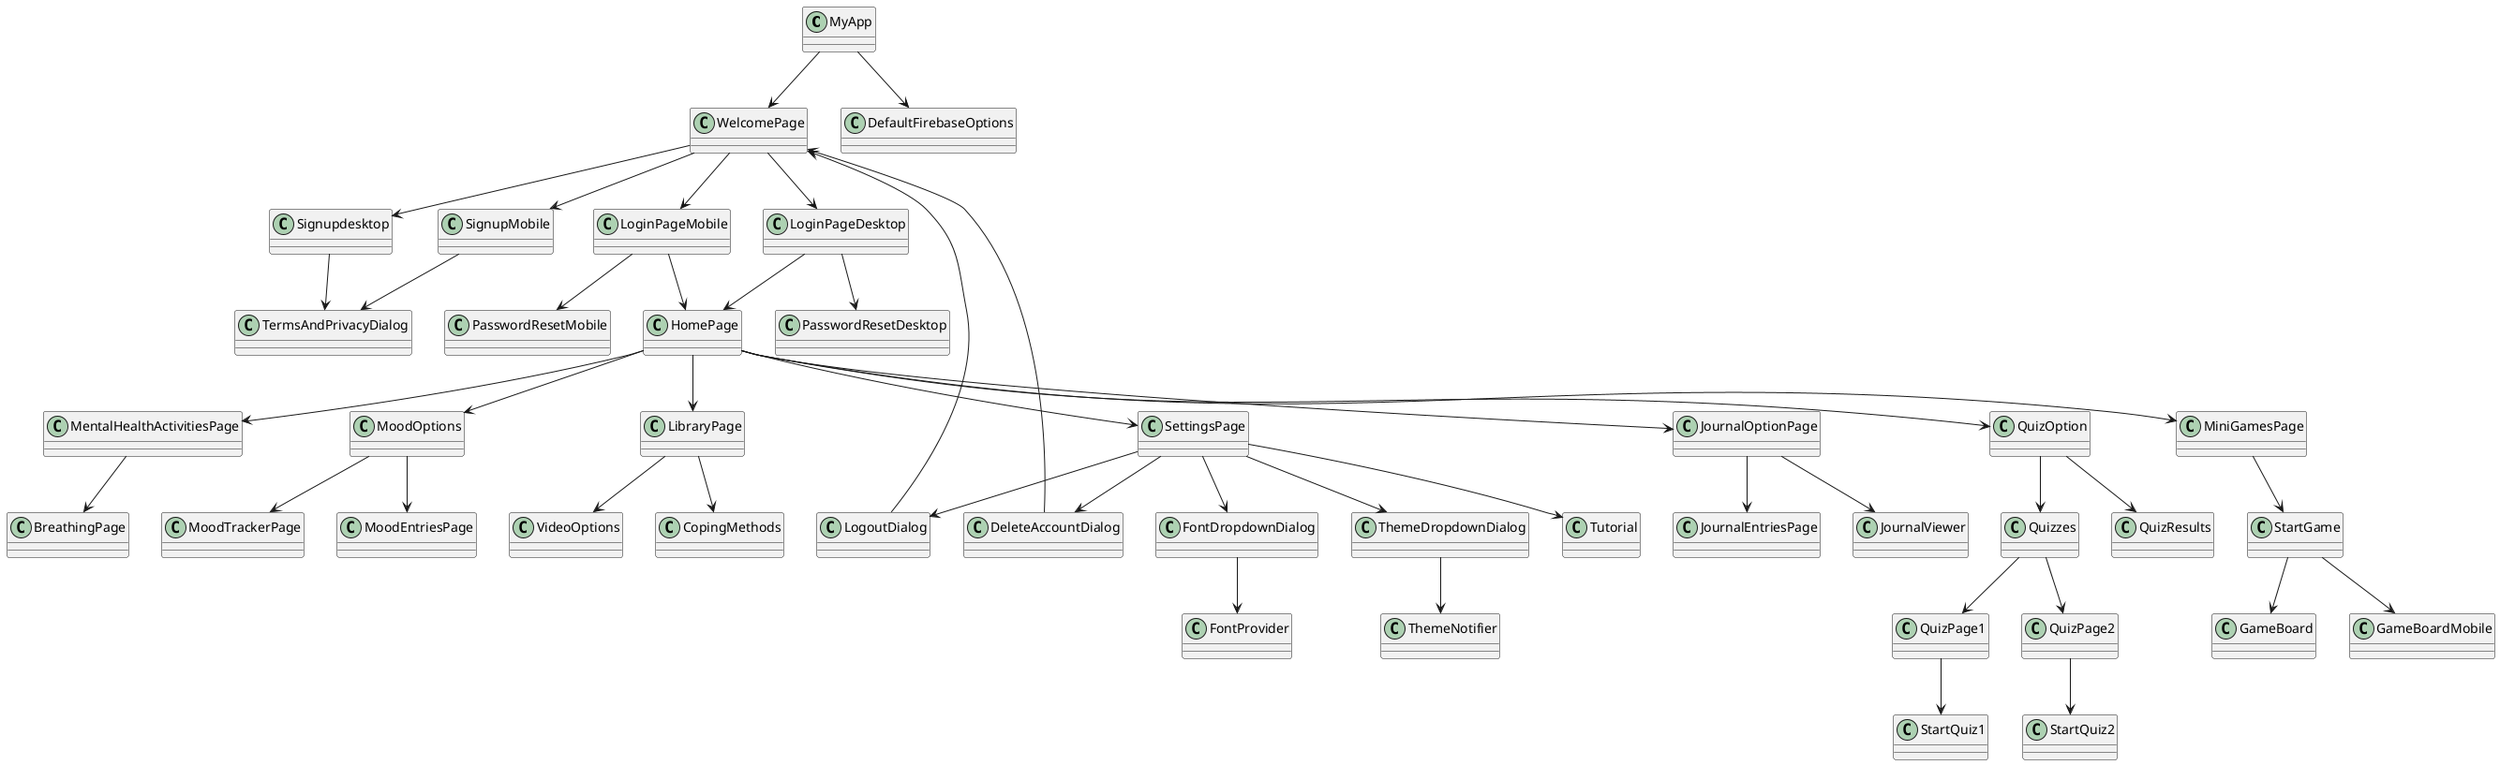 @startuml BigFeelings_Logout

' Major Application Components
class MyApp

' Relationships
MyApp --> WelcomePage
WelcomePage --> Signupdesktop
WelcomePage --> SignupMobile
WelcomePage --> LoginPageMobile
WelcomePage --> LoginPageDesktop
SignupMobile --> TermsAndPrivacyDialog
Signupdesktop --> TermsAndPrivacyDialog

LoginPageMobile --> PasswordResetMobile
LoginPageDesktop --> PasswordResetDesktop

LoginPageDesktop --> HomePage
LoginPageMobile --> HomePage
LogoutDialog --> WelcomePage
DeleteAccountDialog--> WelcomePage

HomePage --> MentalHealthActivitiesPage
HomePage --> MoodOptions
HomePage --> LibraryPage
HomePage --> SettingsPage
HomePage --> JournalOptionPage
HomePage --> QuizOption
HomePage --> MiniGamesPage
MiniGamesPage --> StartGame
StartGame --> GameBoard
StartGame --> GameBoardMobile

MentalHealthActivitiesPage --> BreathingPage
QuizOption --> Quizzes
QuizOption --> QuizResults
MoodOptions --> MoodTrackerPage
MoodOptions --> MoodEntriesPage
JournalOptionPage --> JournalEntriesPage
JournalOptionPage --> JournalViewer
LibraryPage --> VideoOptions
LibraryPage --> CopingMethods

SettingsPage --> LogoutDialog
SettingsPage --> DeleteAccountDialog
SettingsPage --> FontDropdownDialog
SettingsPage --> ThemeDropdownDialog
SettingsPage --> Tutorial
MyApp --> DefaultFirebaseOptions

FontDropdownDialog --> FontProvider
ThemeDropdownDialog --> ThemeNotifier
Quizzes --> QuizPage1
Quizzes --> QuizPage2
QuizPage1 --> StartQuiz1
QuizPage2  --> StartQuiz2

' Additional class details here...

@enduml
